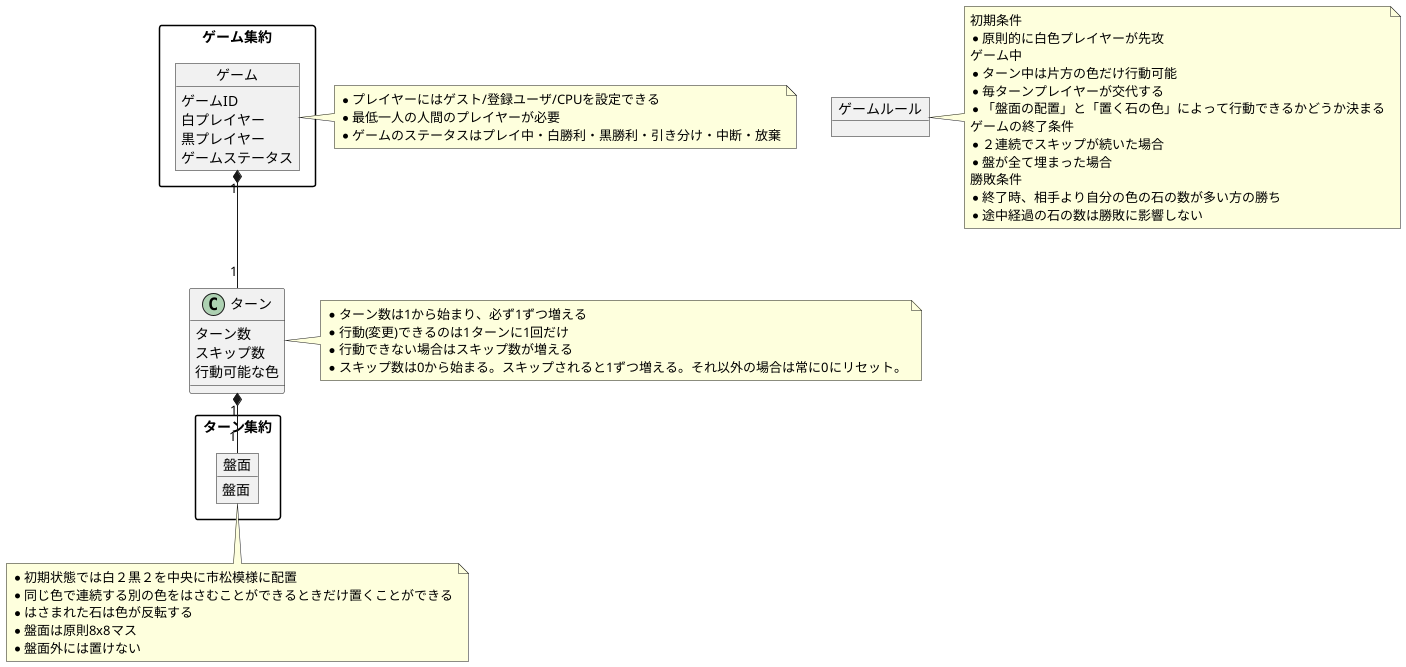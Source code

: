 @startuml othello
skinparam PackageStyle rectangle

package ゲーム集約 {
    object ゲーム {
        ゲームID
        白プレイヤー
        黒プレイヤー
        ゲームステータス
    }
}

ゲーム "1" *-down- "1" ターン

package ターン集約 {
    object ターン {
        ターン数
        スキップ数
        行動可能な色
    }
    object 盤面 {
        盤面
    }
}
    
ターン "1" *-down- "1" 盤面

note right of ゲーム
    * プレイヤーにはゲスト/登録ユーザ/CPUを設定できる
    * 最低一人の人間のプレイヤーが必要
    * ゲームのステータスはプレイ中・白勝利・黒勝利・引き分け・中断・放棄
end note


object ゲームルール {

}

note right of ゲームルール
    初期条件
    * 原則的に白色プレイヤーが先攻
    ゲーム中
    * ターン中は片方の色だけ行動可能
    * 毎ターンプレイヤーが交代する
    * 「盤面の配置」と「置く石の色」によって行動できるかどうか決まる
    ゲームの終了条件
    * ２連続でスキップが続いた場合
    * 盤が全て埋まった場合
    勝敗条件
    * 終了時、相手より自分の色の石の数が多い方の勝ち
    * 途中経過の石の数は勝敗に影響しない
end note

note right of ターン
    * ターン数は1から始まり、必ず1ずつ増える
    * 行動(変更)できるのは1ターンに1回だけ
    * 行動できない場合はスキップ数が増える
    * スキップ数は0から始まる。スキップされると1ずつ増える。それ以外の場合は常に0にリセット。
end note

note bottom of 盤面
    * 初期状態では白２黒２を中央に市松模様に配置
    * 同じ色で連続する別の色をはさむことができるときだけ置くことができる
    * はさまれた石は色が反転する
    * 盤面は原則8x8マス
    * 盤面外には置けない  
end note

' note bottom of スキップカウント
'     * 1ずつアップする
'     * 値はリセット可能
' end note

' note bottom of ターンカウント
'     * 1ずつアップする
'     * 値はリセット不可能
' end note

' package ターンフロー集約 {
'     object ターンフロー {
'         現在のターン
'         次のターン
'     }
    
' }

' note right of ターンフロー
'     前後のターンの変化と行動を管理
'     * プレイヤーは毎ターン必ず交代する
'     * 行動する度、ターン数が1増加する
'     * 行動は「置く」と「スキップ」だけ
'     * 1ターンに行動できるのは一回だけ
'     * 次のターンが通常行動かスキップか判定
'     * ひっくり返された石の位置などを保管
' end note

' note right of プレイヤー
'     * ユーザ登録をしている場合、自動で設定可能
'     * ゲストの場合は自分で入力(デフォルのままもOK)
' end note

' ゲーム "1" *-down- "2" プレイヤー

' package プレイヤー集約(仮) {
'     object プレイヤー {
'         プレイヤーID
'         色
'         名前
'         人間orCPU
'     }
' }

@enduml